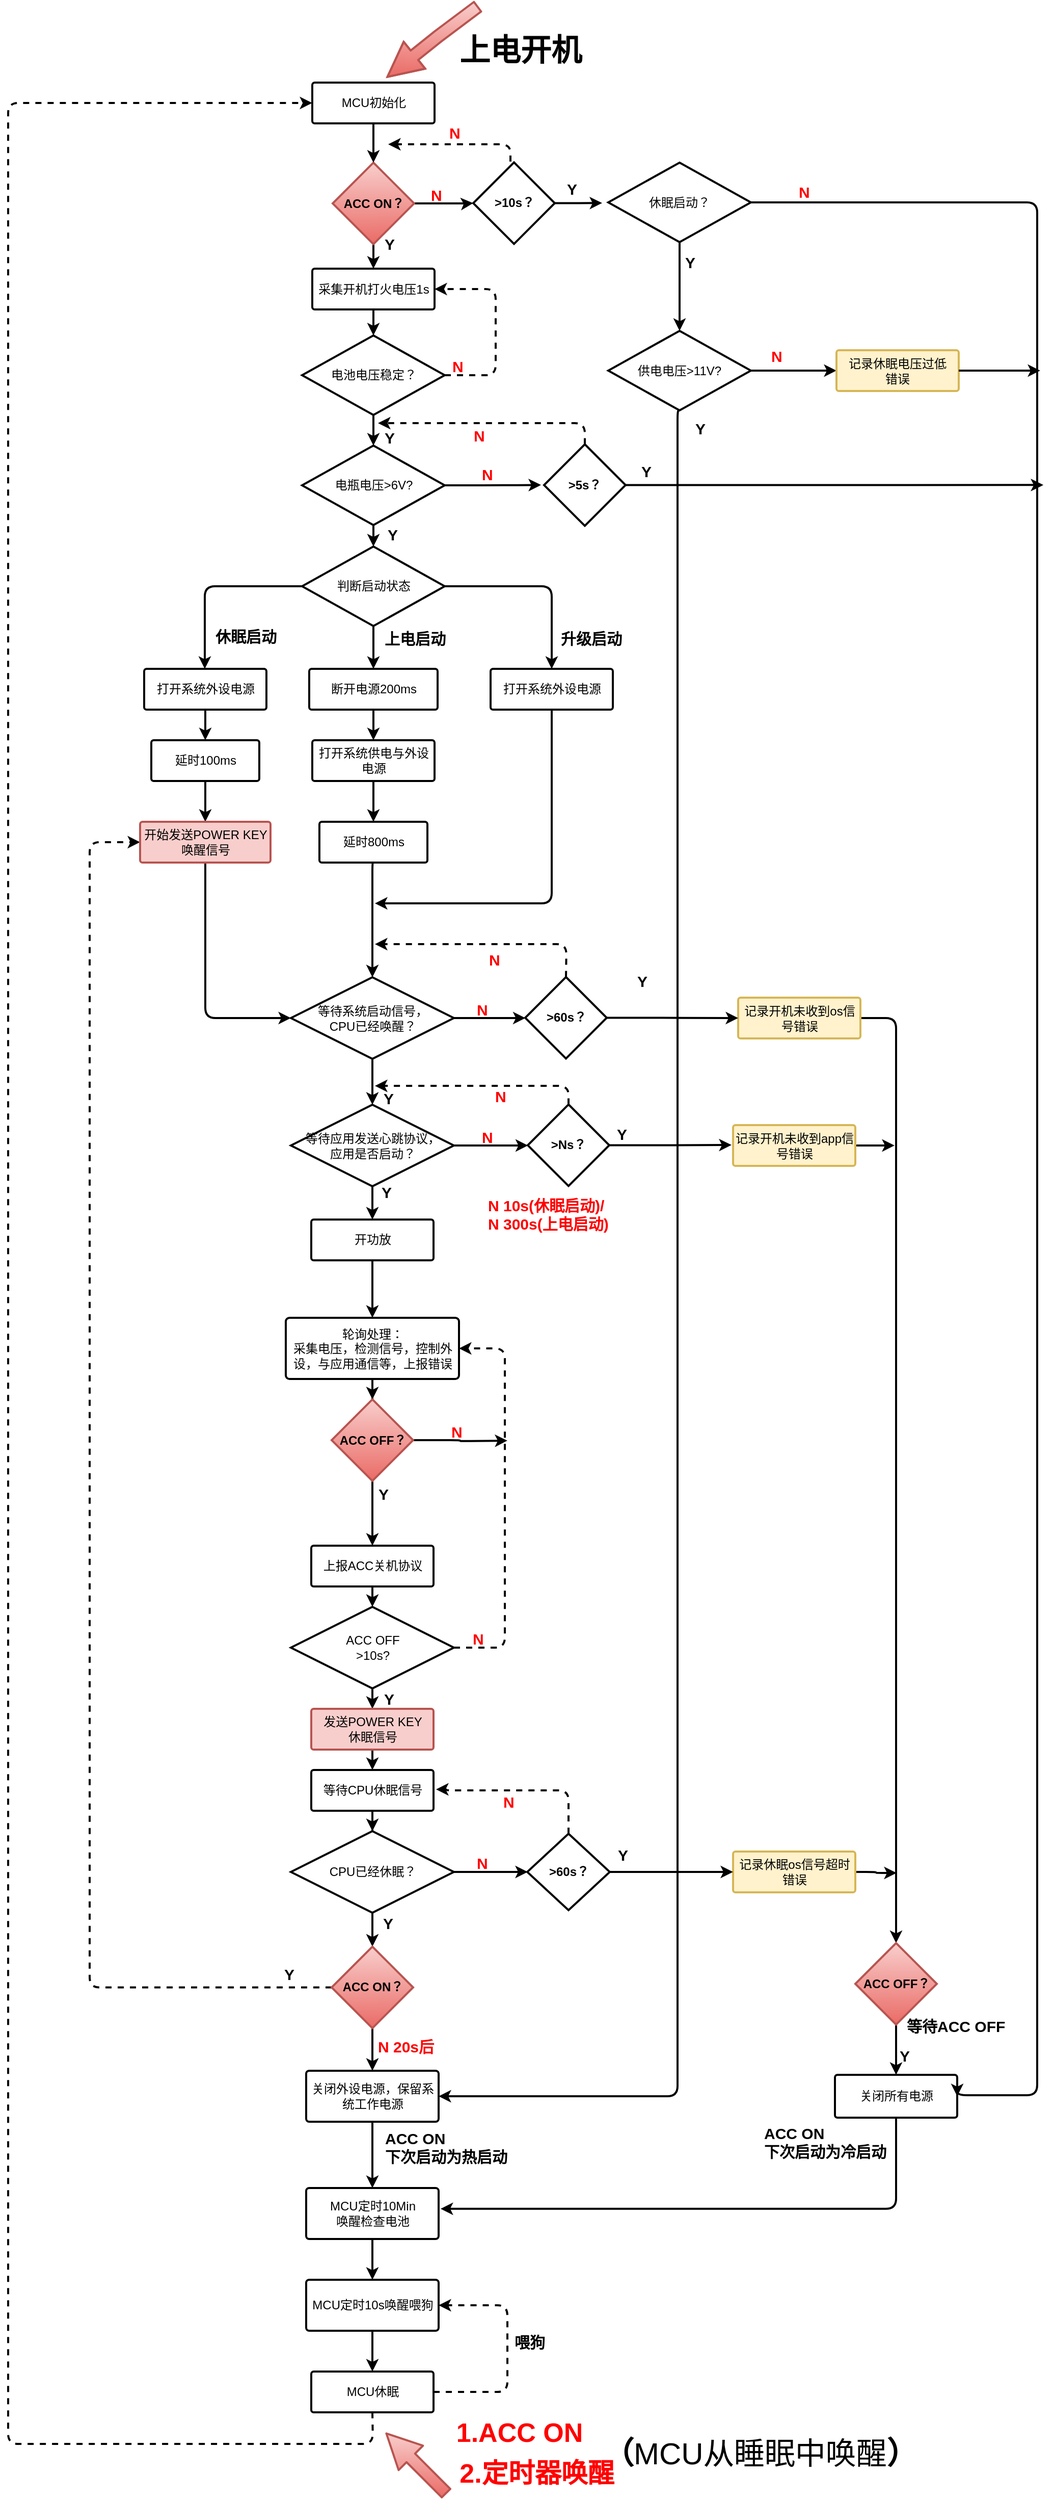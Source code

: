 <mxfile version="12.3.5" type="github" pages="2">
  <diagram id="Y6v8nzA5FNVbJ03TsI4E" name="第 1 页">
    <mxGraphModel dx="2496" dy="2493" grid="1" gridSize="10" guides="1" tooltips="1" connect="1" arrows="1" fold="1" page="1" pageScale="1" pageWidth="827" pageHeight="1169" math="0" shadow="0">
      <root>
        <mxCell id="0"/>
        <mxCell id="1" parent="0"/>
        <mxCell id="o94DS6Sg72Vw6cGlDnoI-1" value="&lt;font style=&quot;font-size: 15px&quot;&gt;&lt;br&gt;&lt;/font&gt;" style="text;html=1;resizable=0;points=[];autosize=1;align=left;verticalAlign=top;spacingTop=-4;" vertex="1" parent="1">
          <mxGeometry x="1163" y="53" width="20" height="20" as="geometry"/>
        </mxCell>
        <mxCell id="o94DS6Sg72Vw6cGlDnoI-2" value="" style="edgeStyle=orthogonalEdgeStyle;rounded=0;orthogonalLoop=1;jettySize=auto;html=1;strokeWidth=2;entryX=0.5;entryY=0;entryDx=0;entryDy=0;entryPerimeter=0;" edge="1" parent="1" source="o94DS6Sg72Vw6cGlDnoI-4" target="o94DS6Sg72Vw6cGlDnoI-68">
          <mxGeometry relative="1" as="geometry">
            <mxPoint x="818.5" y="-92.5" as="targetPoint"/>
          </mxGeometry>
        </mxCell>
        <mxCell id="o94DS6Sg72Vw6cGlDnoI-3" style="edgeStyle=orthogonalEdgeStyle;rounded=1;orthogonalLoop=1;jettySize=auto;html=1;exitX=1;exitY=0.5;exitDx=0;exitDy=0;strokeWidth=2;entryX=0;entryY=0.5;entryDx=0;entryDy=0;" edge="1" parent="1" source="o94DS6Sg72Vw6cGlDnoI-4" target="o94DS6Sg72Vw6cGlDnoI-154">
          <mxGeometry relative="1" as="geometry">
            <mxPoint x="913" y="-156.5" as="targetPoint"/>
            <Array as="points">
              <mxPoint x="913" y="-156.5"/>
            </Array>
          </mxGeometry>
        </mxCell>
        <mxCell id="o94DS6Sg72Vw6cGlDnoI-4" value="&lt;font style=&quot;vertical-align: inherit&quot;&gt;&lt;font style=&quot;vertical-align: inherit&quot;&gt;&lt;b&gt;ACC ON？&lt;/b&gt;&lt;/font&gt;&lt;/font&gt;" style="rhombus;whiteSpace=wrap;html=1;strokeWidth=2;fillColor=#f8cecc;fontFamily=Helvetica;align=center;strokeColor=#b85450;gradientColor=#ea6b66;" vertex="1" parent="1">
          <mxGeometry x="778.5" y="-196.5" width="80" height="80" as="geometry"/>
        </mxCell>
        <mxCell id="o94DS6Sg72Vw6cGlDnoI-6" style="edgeStyle=orthogonalEdgeStyle;rounded=1;orthogonalLoop=1;jettySize=auto;html=1;strokeWidth=2;exitX=0;exitY=0.5;exitDx=0;exitDy=0;exitPerimeter=0;entryX=0.5;entryY=0;entryDx=0;entryDy=0;entryPerimeter=0;" edge="1" parent="1" source="o94DS6Sg72Vw6cGlDnoI-11" target="o94DS6Sg72Vw6cGlDnoI-118">
          <mxGeometry relative="1" as="geometry">
            <Array as="points">
              <mxPoint x="653" y="219"/>
              <mxPoint x="653" y="300"/>
            </Array>
            <mxPoint x="740" y="210" as="sourcePoint"/>
            <mxPoint x="653" y="280" as="targetPoint"/>
          </mxGeometry>
        </mxCell>
        <mxCell id="o94DS6Sg72Vw6cGlDnoI-7" style="edgeStyle=orthogonalEdgeStyle;rounded=1;orthogonalLoop=1;jettySize=auto;html=1;strokeWidth=2;exitX=1;exitY=0.5;exitDx=0;exitDy=0;exitPerimeter=0;entryX=0.5;entryY=0;entryDx=0;entryDy=0;entryPerimeter=0;" edge="1" parent="1" source="o94DS6Sg72Vw6cGlDnoI-11" target="o94DS6Sg72Vw6cGlDnoI-120">
          <mxGeometry relative="1" as="geometry">
            <Array as="points">
              <mxPoint x="994" y="219"/>
            </Array>
            <mxPoint x="890" y="187" as="sourcePoint"/>
            <mxPoint x="980" y="270" as="targetPoint"/>
          </mxGeometry>
        </mxCell>
        <mxCell id="o94DS6Sg72Vw6cGlDnoI-8" style="edgeStyle=orthogonalEdgeStyle;rounded=1;orthogonalLoop=1;jettySize=auto;html=1;exitX=1;exitY=0.5;exitDx=0;exitDy=0;exitPerimeter=0;strokeWidth=2;" edge="1" parent="1" source="o94DS6Sg72Vw6cGlDnoI-10">
          <mxGeometry relative="1" as="geometry">
            <mxPoint x="983" y="119.667" as="targetPoint"/>
          </mxGeometry>
        </mxCell>
        <mxCell id="o94DS6Sg72Vw6cGlDnoI-9" value="" style="edgeStyle=orthogonalEdgeStyle;rounded=1;orthogonalLoop=1;jettySize=auto;html=1;strokeWidth=2;" edge="1" parent="1" source="o94DS6Sg72Vw6cGlDnoI-10" target="o94DS6Sg72Vw6cGlDnoI-11">
          <mxGeometry relative="1" as="geometry"/>
        </mxCell>
        <mxCell id="o94DS6Sg72Vw6cGlDnoI-10" value="&lt;font style=&quot;vertical-align: inherit&quot;&gt;&lt;font style=&quot;vertical-align: inherit&quot;&gt;&lt;font style=&quot;vertical-align: inherit&quot;&gt;&lt;font style=&quot;vertical-align: inherit&quot;&gt;&lt;font style=&quot;vertical-align: inherit&quot;&gt;&lt;font style=&quot;vertical-align: inherit&quot;&gt;&lt;font style=&quot;vertical-align: inherit&quot;&gt;&lt;font style=&quot;vertical-align: inherit&quot;&gt;电瓶电压&amp;gt;6V?&lt;/font&gt;&lt;/font&gt;&lt;/font&gt;&lt;/font&gt;&lt;/font&gt;&lt;/font&gt;&lt;/font&gt;&lt;/font&gt;" style="strokeWidth=2;html=1;shape=mxgraph.flowchart.decision;whiteSpace=wrap;fillColor=#ffffff;fontFamily=Helvetica;align=center;strokeColor=#000000;" vertex="1" parent="1">
          <mxGeometry x="748.5" y="81" width="140" height="78" as="geometry"/>
        </mxCell>
        <mxCell id="o94DS6Sg72Vw6cGlDnoI-174" style="edgeStyle=orthogonalEdgeStyle;rounded=0;orthogonalLoop=1;jettySize=auto;html=1;exitX=0.5;exitY=1;exitDx=0;exitDy=0;exitPerimeter=0;entryX=0.5;entryY=0;entryDx=0;entryDy=0;entryPerimeter=0;strokeWidth=2;" edge="1" parent="1" source="o94DS6Sg72Vw6cGlDnoI-11" target="o94DS6Sg72Vw6cGlDnoI-108">
          <mxGeometry relative="1" as="geometry"/>
        </mxCell>
        <mxCell id="o94DS6Sg72Vw6cGlDnoI-11" value="判断启动状态" style="strokeWidth=2;html=1;shape=mxgraph.flowchart.decision;whiteSpace=wrap;fillColor=#ffffff;fontFamily=Helvetica;align=center;strokeColor=#000000;" vertex="1" parent="1">
          <mxGeometry x="748.5" y="180" width="140" height="78" as="geometry"/>
        </mxCell>
        <mxCell id="o94DS6Sg72Vw6cGlDnoI-12" style="edgeStyle=orthogonalEdgeStyle;rounded=1;orthogonalLoop=1;jettySize=auto;html=1;exitX=0.5;exitY=1;exitDx=0;exitDy=0;exitPerimeter=0;entryX=0.5;entryY=0;entryDx=0;entryDy=0;entryPerimeter=0;strokeWidth=2;" edge="1" parent="1" source="o94DS6Sg72Vw6cGlDnoI-13" target="o94DS6Sg72Vw6cGlDnoI-15">
          <mxGeometry relative="1" as="geometry"/>
        </mxCell>
        <mxCell id="o94DS6Sg72Vw6cGlDnoI-13" value="&lt;font style=&quot;vertical-align: inherit&quot;&gt;&lt;font style=&quot;vertical-align: inherit&quot;&gt;打开系统供电与外设电源&lt;/font&gt;&lt;/font&gt;" style="strokeWidth=2;html=1;shape=mxgraph.flowchart.process;whiteSpace=wrap;fontFamily=Helvetica;align=center;" vertex="1" parent="1">
          <mxGeometry x="758.5" y="370" width="120" height="40" as="geometry"/>
        </mxCell>
        <mxCell id="o94DS6Sg72Vw6cGlDnoI-188" style="edgeStyle=orthogonalEdgeStyle;rounded=1;orthogonalLoop=1;jettySize=auto;html=1;exitX=0.5;exitY=1;exitDx=0;exitDy=0;exitPerimeter=0;entryX=0.5;entryY=0;entryDx=0;entryDy=0;entryPerimeter=0;strokeWidth=2;" edge="1" parent="1" source="o94DS6Sg72Vw6cGlDnoI-15" target="o94DS6Sg72Vw6cGlDnoI-18">
          <mxGeometry relative="1" as="geometry">
            <Array as="points">
              <mxPoint x="817" y="490"/>
            </Array>
          </mxGeometry>
        </mxCell>
        <mxCell id="o94DS6Sg72Vw6cGlDnoI-15" value="&lt;font style=&quot;vertical-align: inherit&quot;&gt;&lt;font style=&quot;vertical-align: inherit&quot;&gt;延时800ms&lt;/font&gt;&lt;/font&gt;" style="strokeWidth=2;html=1;shape=mxgraph.flowchart.process;whiteSpace=wrap;fontFamily=Helvetica;align=center;" vertex="1" parent="1">
          <mxGeometry x="765.5" y="450" width="106" height="40" as="geometry"/>
        </mxCell>
        <mxCell id="o94DS6Sg72Vw6cGlDnoI-16" style="edgeStyle=orthogonalEdgeStyle;rounded=0;html=1;endSize=6;jettySize=auto;orthogonalLoop=1;strokeWidth=2;fontFamily=Helvetica;entryX=0.5;entryY=0;entryDx=0;entryDy=0;entryPerimeter=0;" edge="1" parent="1" source="o94DS6Sg72Vw6cGlDnoI-18" target="o94DS6Sg72Vw6cGlDnoI-48">
          <mxGeometry relative="1" as="geometry">
            <mxPoint x="818" y="718" as="targetPoint"/>
            <Array as="points"/>
          </mxGeometry>
        </mxCell>
        <mxCell id="o94DS6Sg72Vw6cGlDnoI-17" value="" style="edgeStyle=orthogonalEdgeStyle;rounded=0;orthogonalLoop=1;jettySize=auto;html=1;strokeWidth=2;" edge="1" parent="1" source="o94DS6Sg72Vw6cGlDnoI-18" target="o94DS6Sg72Vw6cGlDnoI-140">
          <mxGeometry relative="1" as="geometry">
            <Array as="points">
              <mxPoint x="970" y="657"/>
              <mxPoint x="970" y="657"/>
            </Array>
          </mxGeometry>
        </mxCell>
        <mxCell id="o94DS6Sg72Vw6cGlDnoI-18" value="等待系统启动信号，&lt;br&gt;CPU已经唤醒？" style="strokeWidth=2;html=1;shape=mxgraph.flowchart.decision;whiteSpace=wrap;fillColor=#ffffff;fontFamily=Helvetica;align=center;strokeColor=#000000;" vertex="1" parent="1">
          <mxGeometry x="737.5" y="602.5" width="160" height="80" as="geometry"/>
        </mxCell>
        <mxCell id="o94DS6Sg72Vw6cGlDnoI-19" value="Y" style="text;html=1;resizable=0;points=[];autosize=1;align=center;verticalAlign=middle;spacingTop=-4;fontFamily=Helvetica;labelPosition=center;verticalLabelPosition=middle;strokeWidth=2;fontSize=15;fontStyle=1" vertex="1" parent="1">
          <mxGeometry x="823.5" y="-120.5" width="20" height="10" as="geometry"/>
        </mxCell>
        <mxCell id="o94DS6Sg72Vw6cGlDnoI-20" value="&lt;span style=&quot;font-size: 15px&quot;&gt;&lt;font color=&quot;#ff0000&quot;&gt;N&lt;/font&gt;&lt;/span&gt;" style="text;html=1;resizable=0;points=[];autosize=1;align=left;verticalAlign=top;spacingTop=-4;fontFamily=Helvetica;strokeWidth=2;fontSize=15;fontStyle=1;fillColor=none;" vertex="1" parent="1">
          <mxGeometry x="872.5" y="-176.5" width="30" height="20" as="geometry"/>
        </mxCell>
        <mxCell id="o94DS6Sg72Vw6cGlDnoI-21" style="edgeStyle=orthogonalEdgeStyle;rounded=0;html=1;endSize=6;jettySize=auto;orthogonalLoop=1;strokeWidth=2;fontFamily=Helvetica;" edge="1" parent="1" source="o94DS6Sg72Vw6cGlDnoI-22" target="o94DS6Sg72Vw6cGlDnoI-25">
          <mxGeometry relative="1" as="geometry"/>
        </mxCell>
        <mxCell id="o94DS6Sg72Vw6cGlDnoI-22" value="&lt;font style=&quot;vertical-align: inherit&quot;&gt;&lt;font style=&quot;vertical-align: inherit&quot;&gt;&lt;font style=&quot;vertical-align: inherit&quot;&gt;&lt;font style=&quot;vertical-align: inherit&quot;&gt;轮询处理：&lt;br&gt;采集电压，检测信号，控制外设，与应用通信等，上报错误&lt;/font&gt;&lt;/font&gt;&lt;/font&gt;&lt;/font&gt;" style="strokeWidth=2;html=1;shape=mxgraph.flowchart.process;whiteSpace=wrap;fontFamily=Helvetica;align=center;" vertex="1" parent="1">
          <mxGeometry x="732.5" y="936.5" width="170" height="60" as="geometry"/>
        </mxCell>
        <mxCell id="o94DS6Sg72Vw6cGlDnoI-23" style="edgeStyle=orthogonalEdgeStyle;rounded=0;html=1;entryX=0.5;entryY=0;entryPerimeter=0;endSize=6;jettySize=auto;orthogonalLoop=1;strokeWidth=2;fontFamily=Helvetica;fontSize=15;" edge="1" parent="1" source="o94DS6Sg72Vw6cGlDnoI-25" target="o94DS6Sg72Vw6cGlDnoI-28">
          <mxGeometry relative="1" as="geometry">
            <mxPoint x="817.333" y="1306.167" as="targetPoint"/>
          </mxGeometry>
        </mxCell>
        <mxCell id="o94DS6Sg72Vw6cGlDnoI-186" style="edgeStyle=orthogonalEdgeStyle;rounded=1;orthogonalLoop=1;jettySize=auto;html=1;exitX=1;exitY=0.5;exitDx=0;exitDy=0;strokeWidth=2;" edge="1" parent="1" source="o94DS6Sg72Vw6cGlDnoI-25">
          <mxGeometry relative="1" as="geometry">
            <mxPoint x="950" y="1057" as="targetPoint"/>
          </mxGeometry>
        </mxCell>
        <mxCell id="o94DS6Sg72Vw6cGlDnoI-25" value="&lt;font style=&quot;vertical-align: inherit&quot;&gt;&lt;font style=&quot;vertical-align: inherit&quot;&gt;&lt;font style=&quot;vertical-align: inherit&quot;&gt;&lt;font style=&quot;vertical-align: inherit&quot;&gt;&lt;b&gt;ACC OFF？&lt;/b&gt;&lt;/font&gt;&lt;/font&gt;&lt;/font&gt;&lt;/font&gt;" style="rhombus;whiteSpace=wrap;html=1;strokeWidth=2;fillColor=#f8cecc;fontFamily=Helvetica;align=center;strokeColor=#b85450;gradientColor=#ea6b66;" vertex="1" parent="1">
          <mxGeometry x="777.5" y="1016.5" width="80" height="80" as="geometry"/>
        </mxCell>
        <mxCell id="o94DS6Sg72Vw6cGlDnoI-26" style="edgeStyle=orthogonalEdgeStyle;rounded=1;html=1;entryX=0.5;entryY=0;endSize=6;jettySize=auto;orthogonalLoop=1;strokeWidth=2;fontFamily=Helvetica;fontSize=15;exitX=0.5;exitY=1;exitDx=0;exitDy=0;exitPerimeter=0;entryDx=0;entryDy=0;entryPerimeter=0;" edge="1" parent="1" source="o94DS6Sg72Vw6cGlDnoI-51" target="o94DS6Sg72Vw6cGlDnoI-44">
          <mxGeometry relative="1" as="geometry">
            <mxPoint x="817.259" y="1319.759" as="sourcePoint"/>
            <mxPoint x="817.444" y="1340.056" as="targetPoint"/>
          </mxGeometry>
        </mxCell>
        <mxCell id="o94DS6Sg72Vw6cGlDnoI-27" style="edgeStyle=orthogonalEdgeStyle;rounded=1;html=1;entryX=0.5;entryY=0;endSize=6;jettySize=auto;orthogonalLoop=1;strokeWidth=2;fontFamily=Helvetica;fontSize=15;entryDx=0;entryDy=0;entryPerimeter=0;" edge="1" parent="1" source="o94DS6Sg72Vw6cGlDnoI-28" target="o94DS6Sg72Vw6cGlDnoI-51">
          <mxGeometry relative="1" as="geometry">
            <mxPoint x="817.259" y="1239.931" as="targetPoint"/>
          </mxGeometry>
        </mxCell>
        <mxCell id="o94DS6Sg72Vw6cGlDnoI-28" value="上报ACC关机协议" style="strokeWidth=2;html=1;shape=mxgraph.flowchart.process;whiteSpace=wrap;fontFamily=Helvetica;align=center;" vertex="1" parent="1">
          <mxGeometry x="757.5" y="1160" width="120" height="40" as="geometry"/>
        </mxCell>
        <mxCell id="o94DS6Sg72Vw6cGlDnoI-29" style="edgeStyle=orthogonalEdgeStyle;rounded=1;orthogonalLoop=1;jettySize=auto;html=1;exitX=0.5;exitY=1;exitDx=0;exitDy=0;exitPerimeter=0;strokeWidth=2;entryX=0;entryY=0.5;entryDx=0;entryDy=0;entryPerimeter=0;dashed=1;" edge="1" parent="1" source="o94DS6Sg72Vw6cGlDnoI-31" target="o94DS6Sg72Vw6cGlDnoI-41">
          <mxGeometry relative="1" as="geometry">
            <mxPoint x="446.5" y="-10.5" as="targetPoint"/>
            <Array as="points">
              <mxPoint x="818" y="2011"/>
              <mxPoint x="818" y="2041"/>
              <mxPoint x="460" y="2041"/>
              <mxPoint x="460" y="-255"/>
            </Array>
          </mxGeometry>
        </mxCell>
        <mxCell id="o94DS6Sg72Vw6cGlDnoI-30" style="edgeStyle=orthogonalEdgeStyle;rounded=1;orthogonalLoop=1;jettySize=auto;html=1;exitX=1;exitY=0.5;exitDx=0;exitDy=0;exitPerimeter=0;strokeWidth=2;dashed=1;entryX=1;entryY=0.5;entryDx=0;entryDy=0;entryPerimeter=0;" edge="1" parent="1" source="o94DS6Sg72Vw6cGlDnoI-31" target="o94DS6Sg72Vw6cGlDnoI-127">
          <mxGeometry relative="1" as="geometry">
            <mxPoint x="886" y="1941" as="targetPoint"/>
            <Array as="points">
              <mxPoint x="950" y="1990"/>
              <mxPoint x="950" y="1905"/>
            </Array>
          </mxGeometry>
        </mxCell>
        <mxCell id="o94DS6Sg72Vw6cGlDnoI-31" value="MCU休眠" style="strokeWidth=2;html=1;shape=mxgraph.flowchart.process;whiteSpace=wrap;fillColor=none;fontFamily=Helvetica;align=center;strokeColor=#000000;" vertex="1" parent="1">
          <mxGeometry x="757.5" y="1970" width="120" height="40" as="geometry"/>
        </mxCell>
        <mxCell id="o94DS6Sg72Vw6cGlDnoI-32" value="" style="edgeStyle=orthogonalEdgeStyle;rounded=0;orthogonalLoop=1;jettySize=auto;html=1;strokeWidth=2;" edge="1" parent="1" source="o94DS6Sg72Vw6cGlDnoI-33" target="o94DS6Sg72Vw6cGlDnoI-56">
          <mxGeometry relative="1" as="geometry"/>
        </mxCell>
        <mxCell id="o94DS6Sg72Vw6cGlDnoI-33" value="&lt;font style=&quot;vertical-align: inherit&quot;&gt;&lt;font style=&quot;vertical-align: inherit&quot;&gt;&lt;font style=&quot;vertical-align: inherit&quot;&gt;&lt;font style=&quot;vertical-align: inherit&quot;&gt;等待CPU休眠信号&lt;/font&gt;&lt;/font&gt;&lt;/font&gt;&lt;/font&gt;" style="strokeWidth=2;html=1;shape=mxgraph.flowchart.process;whiteSpace=wrap;fontFamily=Helvetica;align=center;" vertex="1" parent="1">
          <mxGeometry x="757.5" y="1380" width="120" height="40" as="geometry"/>
        </mxCell>
        <mxCell id="o94DS6Sg72Vw6cGlDnoI-34" style="edgeStyle=orthogonalEdgeStyle;rounded=1;orthogonalLoop=1;jettySize=auto;html=1;exitX=0.5;exitY=1;exitDx=0;exitDy=0;exitPerimeter=0;entryX=0.5;entryY=0;entryDx=0;entryDy=0;entryPerimeter=0;strokeWidth=2;" edge="1" parent="1" source="o94DS6Sg72Vw6cGlDnoI-35" target="o94DS6Sg72Vw6cGlDnoI-125">
          <mxGeometry relative="1" as="geometry"/>
        </mxCell>
        <mxCell id="o94DS6Sg72Vw6cGlDnoI-35" value="关闭外设电源，保留系统工作电源" style="strokeWidth=2;html=1;shape=mxgraph.flowchart.process;whiteSpace=wrap;fillColor=none;fontFamily=Helvetica;align=center;strokeColor=#000000;" vertex="1" parent="1">
          <mxGeometry x="752.5" y="1675" width="130" height="50" as="geometry"/>
        </mxCell>
        <mxCell id="o94DS6Sg72Vw6cGlDnoI-36" value="Y" style="text;html=1;resizable=0;points=[];autosize=1;align=center;verticalAlign=middle;spacingTop=-4;fontFamily=Helvetica;labelPosition=center;verticalLabelPosition=middle;strokeWidth=2;fontSize=15;fontStyle=1" vertex="1" parent="1">
          <mxGeometry x="823.5" y="70" width="20" height="10" as="geometry"/>
        </mxCell>
        <mxCell id="o94DS6Sg72Vw6cGlDnoI-37" value="" style="shape=flexArrow;endArrow=classic;html=1;fillColor=#f8cecc;strokeWidth=2;fontFamily=Helvetica;fontSize=15;strokeColor=#b85450;gradientColor=#ea6b66;width=10.833;endSize=10.642;endWidth=20;" edge="1" parent="1">
          <mxGeometry width="50" height="50" relative="1" as="geometry">
            <mxPoint x="890.5" y="2090" as="sourcePoint"/>
            <mxPoint x="830.5" y="2030" as="targetPoint"/>
          </mxGeometry>
        </mxCell>
        <mxCell id="o94DS6Sg72Vw6cGlDnoI-38" value="&lt;b&gt;&lt;font style=&quot;vertical-align: inherit&quot;&gt;&lt;font style=&quot;vertical-align: inherit&quot;&gt;ACC ON&lt;br&gt;下次启动为热启动&lt;br&gt;&lt;/font&gt;&lt;/font&gt;&lt;/b&gt;" style="text;html=1;resizable=0;points=[];autosize=1;align=left;verticalAlign=top;spacingTop=-4;fontSize=15;fontFamily=Helvetica;" vertex="1" parent="1">
          <mxGeometry x="827.5" y="1730" width="140" height="40" as="geometry"/>
        </mxCell>
        <mxCell id="o94DS6Sg72Vw6cGlDnoI-39" value="&lt;b&gt;&lt;font style=&quot;font-size: 30px&quot;&gt;上电开机&lt;/font&gt;&lt;/b&gt;" style="text;html=1;resizable=0;points=[];autosize=1;align=left;verticalAlign=top;spacingTop=-4;fontSize=15;fontFamily=Helvetica;" vertex="1" parent="1">
          <mxGeometry x="900.5" y="-327.5" width="140" height="20" as="geometry"/>
        </mxCell>
        <mxCell id="o94DS6Sg72Vw6cGlDnoI-40" style="edgeStyle=orthogonalEdgeStyle;rounded=0;html=1;endSize=6;jettySize=auto;orthogonalLoop=1;strokeWidth=2;fontFamily=Helvetica;fontSize=15;entryX=0.5;entryY=0;entryDx=0;entryDy=0;" edge="1" parent="1" source="o94DS6Sg72Vw6cGlDnoI-41" target="o94DS6Sg72Vw6cGlDnoI-4">
          <mxGeometry relative="1" as="geometry">
            <mxPoint x="818.5" y="-236.5" as="targetPoint"/>
          </mxGeometry>
        </mxCell>
        <mxCell id="o94DS6Sg72Vw6cGlDnoI-41" value="MCU初始化" style="strokeWidth=2;html=1;shape=mxgraph.flowchart.process;whiteSpace=wrap;fontFamily=Helvetica;align=center;" vertex="1" parent="1">
          <mxGeometry x="758.5" y="-275" width="120" height="40" as="geometry"/>
        </mxCell>
        <mxCell id="o94DS6Sg72Vw6cGlDnoI-42" value="Y" style="text;html=1;resizable=0;points=[];autosize=1;align=center;verticalAlign=middle;spacingTop=-4;fontFamily=Helvetica;labelPosition=center;verticalLabelPosition=middle;strokeWidth=2;fontSize=15;fontStyle=1" vertex="1" parent="1">
          <mxGeometry x="820.5" y="810" width="20" height="10" as="geometry"/>
        </mxCell>
        <mxCell id="o94DS6Sg72Vw6cGlDnoI-43" value="" style="edgeStyle=orthogonalEdgeStyle;rounded=0;orthogonalLoop=1;jettySize=auto;html=1;strokeWidth=2;" edge="1" parent="1" source="o94DS6Sg72Vw6cGlDnoI-44">
          <mxGeometry relative="1" as="geometry">
            <mxPoint x="817.5" y="1380" as="targetPoint"/>
          </mxGeometry>
        </mxCell>
        <mxCell id="o94DS6Sg72Vw6cGlDnoI-44" value="&lt;span&gt;&lt;font style=&quot;vertical-align: inherit&quot;&gt;&lt;font style=&quot;vertical-align: inherit&quot;&gt;发送POWER KEY&lt;br&gt;休眠信号&lt;br&gt;&lt;/font&gt;&lt;/font&gt;&lt;/span&gt;" style="strokeWidth=2;html=1;shape=mxgraph.flowchart.process;whiteSpace=wrap;fillColor=#f8cecc;fontFamily=Helvetica;align=center;strokeColor=#b85450;" vertex="1" parent="1">
          <mxGeometry x="757.5" y="1320" width="120" height="40" as="geometry"/>
        </mxCell>
        <mxCell id="o94DS6Sg72Vw6cGlDnoI-45" value="&lt;font color=&quot;#ff0000&quot;&gt;N&lt;/font&gt;" style="text;html=1;resizable=0;points=[];autosize=1;align=left;verticalAlign=top;spacingTop=-4;fontFamily=Helvetica;fontSize=15;fontStyle=1" vertex="1" parent="1">
          <mxGeometry x="913.5" y="1240" width="30" height="20" as="geometry"/>
        </mxCell>
        <mxCell id="o94DS6Sg72Vw6cGlDnoI-46" style="edgeStyle=orthogonalEdgeStyle;rounded=0;html=1;jettySize=auto;orthogonalLoop=1;strokeWidth=2;entryX=0.5;entryY=0;entryDx=0;entryDy=0;entryPerimeter=0;" edge="1" parent="1" source="o94DS6Sg72Vw6cGlDnoI-48" target="o94DS6Sg72Vw6cGlDnoI-50">
          <mxGeometry relative="1" as="geometry">
            <mxPoint x="818" y="840" as="targetPoint"/>
            <Array as="points"/>
          </mxGeometry>
        </mxCell>
        <mxCell id="o94DS6Sg72Vw6cGlDnoI-47" value="" style="edgeStyle=orthogonalEdgeStyle;rounded=0;orthogonalLoop=1;jettySize=auto;html=1;strokeWidth=2;" edge="1" parent="1" source="o94DS6Sg72Vw6cGlDnoI-48" target="o94DS6Sg72Vw6cGlDnoI-143">
          <mxGeometry relative="1" as="geometry">
            <Array as="points">
              <mxPoint x="960" y="768"/>
              <mxPoint x="960" y="768"/>
            </Array>
          </mxGeometry>
        </mxCell>
        <mxCell id="o94DS6Sg72Vw6cGlDnoI-48" value="等待应用发送心跳协议，&lt;br&gt;应用是否启动？" style="strokeWidth=2;html=1;shape=mxgraph.flowchart.decision;whiteSpace=wrap;fillColor=#ffffff;fontFamily=Helvetica;align=center;strokeColor=#000000;" vertex="1" parent="1">
          <mxGeometry x="737.5" y="727.5" width="160" height="80" as="geometry"/>
        </mxCell>
        <mxCell id="o94DS6Sg72Vw6cGlDnoI-49" value="" style="edgeStyle=orthogonalEdgeStyle;rounded=0;html=1;jettySize=auto;orthogonalLoop=1;strokeWidth=2;entryX=0.5;entryY=0;entryPerimeter=0;" edge="1" parent="1" source="o94DS6Sg72Vw6cGlDnoI-50" target="o94DS6Sg72Vw6cGlDnoI-22">
          <mxGeometry relative="1" as="geometry">
            <mxPoint x="817.5" y="1016.643" as="targetPoint"/>
          </mxGeometry>
        </mxCell>
        <mxCell id="o94DS6Sg72Vw6cGlDnoI-50" value="开功放" style="strokeWidth=2;html=1;shape=mxgraph.flowchart.process;whiteSpace=wrap;fontFamily=Helvetica;align=center;" vertex="1" parent="1">
          <mxGeometry x="757.5" y="840.143" width="120" height="40" as="geometry"/>
        </mxCell>
        <mxCell id="o94DS6Sg72Vw6cGlDnoI-51" value="ACC OFF&lt;br&gt;&amp;gt;10s?&lt;br&gt;" style="strokeWidth=2;html=1;shape=mxgraph.flowchart.decision;whiteSpace=wrap;fillColor=#ffffff;fontFamily=Helvetica;align=center;strokeColor=#000000;" vertex="1" parent="1">
          <mxGeometry x="737.5" y="1220" width="160" height="80" as="geometry"/>
        </mxCell>
        <mxCell id="o94DS6Sg72Vw6cGlDnoI-52" value="" style="edgeStyle=elbowEdgeStyle;elbow=horizontal;endArrow=classic;html=1;strokeWidth=2;entryX=1;entryY=0.5;entryDx=0;entryDy=0;exitX=1;exitY=0.5;exitDx=0;exitDy=0;exitPerimeter=0;entryPerimeter=0;dashed=1;" edge="1" parent="1" source="o94DS6Sg72Vw6cGlDnoI-51" target="o94DS6Sg72Vw6cGlDnoI-22">
          <mxGeometry width="50" height="50" relative="1" as="geometry">
            <mxPoint x="897.5" y="1316.5" as="sourcePoint"/>
            <mxPoint x="857.5" y="1106.5" as="targetPoint"/>
            <Array as="points">
              <mxPoint x="947.5" y="1186"/>
            </Array>
          </mxGeometry>
        </mxCell>
        <mxCell id="o94DS6Sg72Vw6cGlDnoI-53" value="Y" style="text;html=1;resizable=0;points=[];autosize=1;align=center;verticalAlign=middle;spacingTop=-4;fontFamily=Helvetica;labelPosition=center;verticalLabelPosition=middle;strokeWidth=2;fontSize=15;fontStyle=1" vertex="1" parent="1">
          <mxGeometry x="822.5" y="717.5" width="20" height="10" as="geometry"/>
        </mxCell>
        <mxCell id="o94DS6Sg72Vw6cGlDnoI-54" value="" style="edgeStyle=orthogonalEdgeStyle;rounded=0;orthogonalLoop=1;jettySize=auto;html=1;strokeWidth=2;entryX=0.5;entryY=0;entryDx=0;entryDy=0;" edge="1" parent="1" source="o94DS6Sg72Vw6cGlDnoI-56" target="o94DS6Sg72Vw6cGlDnoI-61">
          <mxGeometry relative="1" as="geometry">
            <mxPoint x="817.929" y="1544.687" as="targetPoint"/>
          </mxGeometry>
        </mxCell>
        <mxCell id="o94DS6Sg72Vw6cGlDnoI-55" style="edgeStyle=orthogonalEdgeStyle;rounded=1;orthogonalLoop=1;jettySize=auto;html=1;exitX=1;exitY=0.5;exitDx=0;exitDy=0;exitPerimeter=0;strokeWidth=2;" edge="1" parent="1" source="o94DS6Sg72Vw6cGlDnoI-56">
          <mxGeometry relative="1" as="geometry">
            <mxPoint x="970" y="1480" as="targetPoint"/>
          </mxGeometry>
        </mxCell>
        <mxCell id="o94DS6Sg72Vw6cGlDnoI-56" value="&lt;font style=&quot;vertical-align: inherit&quot;&gt;&lt;font style=&quot;vertical-align: inherit&quot;&gt;CPU已经休眠？&lt;/font&gt;&lt;/font&gt;&lt;br&gt;" style="strokeWidth=2;html=1;shape=mxgraph.flowchart.decision;whiteSpace=wrap;fillColor=#ffffff;fontFamily=Helvetica;align=center;strokeColor=#000000;" vertex="1" parent="1">
          <mxGeometry x="737.5" y="1440" width="160" height="80" as="geometry"/>
        </mxCell>
        <mxCell id="o94DS6Sg72Vw6cGlDnoI-57" value="Y" style="text;html=1;strokeColor=none;fillColor=none;align=center;verticalAlign=middle;whiteSpace=wrap;rounded=0;labelBackgroundColor=none;fontFamily=Helvetica;fontSize=15;fontStyle=1" vertex="1" parent="1">
          <mxGeometry x="812.5" y="1520" width="40" height="20" as="geometry"/>
        </mxCell>
        <mxCell id="o94DS6Sg72Vw6cGlDnoI-58" value="&lt;font color=&quot;#ff0000&quot;&gt;N&lt;/font&gt;" style="text;html=1;resizable=0;points=[];autosize=1;align=left;verticalAlign=top;spacingTop=-4;fontFamily=Helvetica;fontSize=15;fontStyle=1" vertex="1" parent="1">
          <mxGeometry x="917.5" y="1460" width="30" height="20" as="geometry"/>
        </mxCell>
        <mxCell id="o94DS6Sg72Vw6cGlDnoI-59" value="" style="edgeStyle=orthogonalEdgeStyle;rounded=0;orthogonalLoop=1;jettySize=auto;html=1;strokeWidth=2;entryX=0.5;entryY=0;entryDx=0;entryDy=0;entryPerimeter=0;" edge="1" parent="1" source="o94DS6Sg72Vw6cGlDnoI-61" target="o94DS6Sg72Vw6cGlDnoI-35">
          <mxGeometry relative="1" as="geometry">
            <mxPoint x="817.5" y="1793.759" as="targetPoint"/>
          </mxGeometry>
        </mxCell>
        <mxCell id="o94DS6Sg72Vw6cGlDnoI-60" style="edgeStyle=orthogonalEdgeStyle;rounded=1;orthogonalLoop=1;jettySize=auto;html=1;strokeWidth=2;dashed=1;exitX=0;exitY=0.5;exitDx=0;exitDy=0;entryX=0;entryY=0.5;entryDx=0;entryDy=0;entryPerimeter=0;" edge="1" parent="1" source="o94DS6Sg72Vw6cGlDnoI-61" target="o94DS6Sg72Vw6cGlDnoI-171">
          <mxGeometry relative="1" as="geometry">
            <mxPoint x="750" y="579" as="targetPoint"/>
            <Array as="points">
              <mxPoint x="540" y="1593"/>
              <mxPoint x="540" y="470"/>
            </Array>
          </mxGeometry>
        </mxCell>
        <mxCell id="o94DS6Sg72Vw6cGlDnoI-61" value="&lt;font style=&quot;vertical-align: inherit&quot;&gt;&lt;font style=&quot;vertical-align: inherit&quot;&gt;&lt;b&gt;ACC ON？&lt;/b&gt;&lt;/font&gt;&lt;/font&gt;" style="rhombus;whiteSpace=wrap;html=1;strokeWidth=2;fillColor=#f8cecc;fontFamily=Helvetica;align=center;strokeColor=#b85450;gradientColor=#ea6b66;" vertex="1" parent="1">
          <mxGeometry x="777.5" y="1553.259" width="80" height="80" as="geometry"/>
        </mxCell>
        <mxCell id="o94DS6Sg72Vw6cGlDnoI-62" value="Y" style="text;html=1;strokeColor=none;fillColor=none;align=center;verticalAlign=middle;whiteSpace=wrap;rounded=0;labelBackgroundColor=none;fontFamily=Helvetica;fontSize=15;fontStyle=1" vertex="1" parent="1">
          <mxGeometry x="813.5" y="1300" width="40" height="20" as="geometry"/>
        </mxCell>
        <mxCell id="o94DS6Sg72Vw6cGlDnoI-63" value="Y" style="text;html=1;resizable=0;points=[];autosize=1;align=center;verticalAlign=middle;spacingTop=-4;fontFamily=Helvetica;labelPosition=center;verticalLabelPosition=middle;strokeWidth=2;fontSize=15;fontStyle=1" vertex="1" parent="1">
          <mxGeometry x="817.5" y="1106" width="20" height="10" as="geometry"/>
        </mxCell>
        <mxCell id="o94DS6Sg72Vw6cGlDnoI-64" value="&lt;font color=&quot;#ff0000&quot;&gt;N&lt;/font&gt;" style="text;html=1;resizable=0;points=[];autosize=1;align=left;verticalAlign=top;spacingTop=-4;fontFamily=Helvetica;fontSize=15;fontStyle=1" vertex="1" parent="1">
          <mxGeometry x="892.5" y="1036.5" width="30" height="20" as="geometry"/>
        </mxCell>
        <mxCell id="o94DS6Sg72Vw6cGlDnoI-67" value="" style="edgeStyle=orthogonalEdgeStyle;rounded=0;orthogonalLoop=1;jettySize=auto;html=1;strokeWidth=2;" edge="1" parent="1" source="o94DS6Sg72Vw6cGlDnoI-68">
          <mxGeometry relative="1" as="geometry">
            <mxPoint x="818.5" y="-27" as="targetPoint"/>
          </mxGeometry>
        </mxCell>
        <mxCell id="o94DS6Sg72Vw6cGlDnoI-68" value="&lt;font style=&quot;vertical-align: inherit&quot;&gt;&lt;font style=&quot;vertical-align: inherit&quot;&gt;采集开机打火电压1s&lt;/font&gt;&lt;/font&gt;" style="strokeWidth=2;html=1;shape=mxgraph.flowchart.process;whiteSpace=wrap;fontFamily=Helvetica;align=center;" vertex="1" parent="1">
          <mxGeometry x="758.5" y="-92.5" width="120" height="40" as="geometry"/>
        </mxCell>
        <mxCell id="o94DS6Sg72Vw6cGlDnoI-69" style="edgeStyle=orthogonalEdgeStyle;rounded=1;orthogonalLoop=1;jettySize=auto;html=1;exitX=1;exitY=0.5;exitDx=0;exitDy=0;exitPerimeter=0;entryX=0;entryY=0.5;entryDx=0;entryDy=0;entryPerimeter=0;strokeWidth=2;" edge="1" parent="1" source="o94DS6Sg72Vw6cGlDnoI-71" target="o94DS6Sg72Vw6cGlDnoI-97">
          <mxGeometry relative="1" as="geometry"/>
        </mxCell>
        <mxCell id="o94DS6Sg72Vw6cGlDnoI-70" style="edgeStyle=orthogonalEdgeStyle;rounded=1;orthogonalLoop=1;jettySize=auto;html=1;exitX=0.5;exitY=1;exitDx=0;exitDy=0;exitPerimeter=0;strokeWidth=2;entryX=1;entryY=0.5;entryDx=0;entryDy=0;entryPerimeter=0;" edge="1" parent="1" source="o94DS6Sg72Vw6cGlDnoI-71" target="o94DS6Sg72Vw6cGlDnoI-35">
          <mxGeometry relative="1" as="geometry">
            <mxPoint x="1076.5" y="1830.357" as="targetPoint"/>
            <Array as="points">
              <mxPoint x="1117" y="1700"/>
            </Array>
          </mxGeometry>
        </mxCell>
        <mxCell id="o94DS6Sg72Vw6cGlDnoI-71" value="&lt;font style=&quot;vertical-align: inherit&quot;&gt;&lt;font style=&quot;vertical-align: inherit&quot;&gt;&lt;font style=&quot;vertical-align: inherit&quot;&gt;&lt;font style=&quot;vertical-align: inherit&quot;&gt;&lt;font style=&quot;vertical-align: inherit&quot;&gt;&lt;font style=&quot;vertical-align: inherit&quot;&gt;&lt;font style=&quot;vertical-align: inherit&quot;&gt;&lt;font style=&quot;vertical-align: inherit&quot;&gt;供电电压&amp;gt;11V?&lt;/font&gt;&lt;/font&gt;&lt;/font&gt;&lt;/font&gt;&lt;/font&gt;&lt;/font&gt;&lt;/font&gt;&lt;/font&gt;" style="strokeWidth=2;html=1;shape=mxgraph.flowchart.decision;whiteSpace=wrap;fillColor=#ffffff;fontFamily=Helvetica;align=center;strokeColor=#000000;" vertex="1" parent="1">
          <mxGeometry x="1049" y="-31.5" width="140" height="78" as="geometry"/>
        </mxCell>
        <mxCell id="o94DS6Sg72Vw6cGlDnoI-72" value="" style="edgeStyle=orthogonalEdgeStyle;rounded=0;orthogonalLoop=1;jettySize=auto;html=1;strokeWidth=2;" edge="1" parent="1" source="o94DS6Sg72Vw6cGlDnoI-74" target="o94DS6Sg72Vw6cGlDnoI-71">
          <mxGeometry relative="1" as="geometry"/>
        </mxCell>
        <mxCell id="o94DS6Sg72Vw6cGlDnoI-73" style="edgeStyle=orthogonalEdgeStyle;rounded=1;orthogonalLoop=1;jettySize=auto;html=1;strokeWidth=2;entryX=0.5;entryY=0;entryDx=0;entryDy=0;exitX=1;exitY=0.5;exitDx=0;exitDy=0;exitPerimeter=0;" edge="1" parent="1" target="o94DS6Sg72Vw6cGlDnoI-92" source="o94DS6Sg72Vw6cGlDnoI-98">
          <mxGeometry relative="1" as="geometry">
            <mxPoint x="1333" y="1560" as="targetPoint"/>
            <mxPoint x="1294" y="660" as="sourcePoint"/>
            <Array as="points">
              <mxPoint x="1331" y="642"/>
            </Array>
          </mxGeometry>
        </mxCell>
        <mxCell id="o94DS6Sg72Vw6cGlDnoI-74" value="休眠启动？" style="strokeWidth=2;html=1;shape=mxgraph.flowchart.decision;whiteSpace=wrap;fillColor=#ffffff;fontFamily=Helvetica;align=center;strokeColor=#000000;" vertex="1" parent="1">
          <mxGeometry x="1049" y="-196.5" width="140" height="78" as="geometry"/>
        </mxCell>
        <mxCell id="o94DS6Sg72Vw6cGlDnoI-75" value="Y" style="text;html=1;resizable=0;points=[];autosize=1;align=center;verticalAlign=middle;spacingTop=-4;fontFamily=Helvetica;labelPosition=center;verticalLabelPosition=middle;strokeWidth=2;fontSize=15;fontStyle=1" vertex="1" parent="1">
          <mxGeometry x="1119" y="-102.5" width="20" height="10" as="geometry"/>
        </mxCell>
        <mxCell id="o94DS6Sg72Vw6cGlDnoI-76" value="&lt;span style=&quot;font-size: 15px&quot;&gt;&lt;font color=&quot;#ff0000&quot;&gt;N&lt;/font&gt;&lt;/span&gt;" style="text;html=1;resizable=0;points=[];autosize=1;align=left;verticalAlign=top;spacingTop=-4;fontFamily=Helvetica;strokeWidth=2;fontSize=15;fontStyle=1" vertex="1" parent="1">
          <mxGeometry x="922.5" y="97.5" width="30" height="20" as="geometry"/>
        </mxCell>
        <mxCell id="o94DS6Sg72Vw6cGlDnoI-77" value="&lt;span style=&quot;font-size: 15px&quot;&gt;&lt;font color=&quot;#ff0000&quot;&gt;N&lt;/font&gt;&lt;/span&gt;" style="text;html=1;resizable=0;points=[];autosize=1;align=left;verticalAlign=top;spacingTop=-4;fontFamily=Helvetica;strokeWidth=2;fontSize=15;fontStyle=1" vertex="1" parent="1">
          <mxGeometry x="1206.5" y="-18" width="30" height="20" as="geometry"/>
        </mxCell>
        <mxCell id="o94DS6Sg72Vw6cGlDnoI-78" value="&lt;span style=&quot;font-size: 15px&quot;&gt;&lt;font color=&quot;#ff0000&quot;&gt;N 10s(休眠启动)/&lt;br&gt;N 300s(上电启动)&lt;br&gt;&lt;/font&gt;&lt;/span&gt;" style="text;html=1;resizable=0;points=[];autosize=1;align=left;verticalAlign=top;spacingTop=-4;fontFamily=Helvetica;strokeWidth=2;fontSize=15;fontStyle=1" vertex="1" parent="1">
          <mxGeometry x="928.5" y="815" width="130" height="40" as="geometry"/>
        </mxCell>
        <mxCell id="o94DS6Sg72Vw6cGlDnoI-79" value="&lt;span style=&quot;font-size: 15px&quot;&gt;&lt;font color=&quot;#ff0000&quot;&gt;N&lt;/font&gt;&lt;/span&gt;" style="text;html=1;resizable=0;points=[];autosize=1;align=left;verticalAlign=top;spacingTop=-4;fontFamily=Helvetica;strokeWidth=2;fontSize=15;fontStyle=1" vertex="1" parent="1">
          <mxGeometry x="917.5" y="622.5" width="30" height="20" as="geometry"/>
        </mxCell>
        <mxCell id="o94DS6Sg72Vw6cGlDnoI-80" value="" style="edgeStyle=orthogonalEdgeStyle;rounded=0;orthogonalLoop=1;jettySize=auto;html=1;strokeWidth=2;exitX=0.5;exitY=1;exitDx=0;exitDy=0;exitPerimeter=0;" edge="1" parent="1" source="o94DS6Sg72Vw6cGlDnoI-81" target="o94DS6Sg72Vw6cGlDnoI-10">
          <mxGeometry relative="1" as="geometry">
            <mxPoint x="818.5" y="56.5" as="sourcePoint"/>
          </mxGeometry>
        </mxCell>
        <mxCell id="o94DS6Sg72Vw6cGlDnoI-81" value="&lt;font style=&quot;vertical-align: inherit&quot;&gt;&lt;font style=&quot;vertical-align: inherit&quot;&gt;&lt;font style=&quot;vertical-align: inherit&quot;&gt;&lt;font style=&quot;vertical-align: inherit&quot;&gt;&lt;font style=&quot;vertical-align: inherit&quot;&gt;&lt;font style=&quot;vertical-align: inherit&quot;&gt;&lt;font style=&quot;vertical-align: inherit&quot;&gt;&lt;font style=&quot;vertical-align: inherit&quot;&gt;电池电压稳定？&lt;/font&gt;&lt;/font&gt;&lt;/font&gt;&lt;/font&gt;&lt;/font&gt;&lt;/font&gt;&lt;/font&gt;&lt;/font&gt;" style="strokeWidth=2;html=1;shape=mxgraph.flowchart.decision;whiteSpace=wrap;fillColor=#ffffff;fontFamily=Helvetica;align=center;strokeColor=#000000;" vertex="1" parent="1">
          <mxGeometry x="748.5" y="-27" width="140" height="78" as="geometry"/>
        </mxCell>
        <mxCell id="o94DS6Sg72Vw6cGlDnoI-82" value="&lt;font color=&quot;#ff0000&quot;&gt;N&lt;/font&gt;" style="text;html=1;resizable=0;points=[];autosize=1;align=left;verticalAlign=top;spacingTop=-4;fontFamily=Helvetica;fontSize=15;fontStyle=1" vertex="1" parent="1">
          <mxGeometry x="893.5" y="-8" width="30" height="20" as="geometry"/>
        </mxCell>
        <mxCell id="o94DS6Sg72Vw6cGlDnoI-83" value="&lt;font color=&quot;#ff0000&quot;&gt;N 20s后&lt;/font&gt;" style="text;html=1;resizable=0;points=[];autosize=1;align=left;verticalAlign=top;spacingTop=-4;fontFamily=Helvetica;fontSize=15;fontStyle=1" vertex="1" parent="1">
          <mxGeometry x="820.5" y="1640" width="70" height="20" as="geometry"/>
        </mxCell>
        <mxCell id="o94DS6Sg72Vw6cGlDnoI-84" style="edgeStyle=orthogonalEdgeStyle;rounded=1;orthogonalLoop=1;jettySize=auto;html=1;exitX=0.5;exitY=1;exitDx=0;exitDy=0;exitPerimeter=0;strokeWidth=2;entryX=1.015;entryY=0.407;entryDx=0;entryDy=0;entryPerimeter=0;" edge="1" parent="1" source="o94DS6Sg72Vw6cGlDnoI-85" target="o94DS6Sg72Vw6cGlDnoI-125">
          <mxGeometry relative="1" as="geometry">
            <mxPoint x="890" y="1810" as="targetPoint"/>
            <Array as="points">
              <mxPoint x="1331" y="1810"/>
            </Array>
          </mxGeometry>
        </mxCell>
        <mxCell id="o94DS6Sg72Vw6cGlDnoI-85" value="关闭所有电源" style="strokeWidth=2;html=1;shape=mxgraph.flowchart.process;whiteSpace=wrap;fillColor=none;fontFamily=Helvetica;align=center;strokeColor=#000000;" vertex="1" parent="1">
          <mxGeometry x="1271.5" y="1679" width="120" height="42" as="geometry"/>
        </mxCell>
        <mxCell id="o94DS6Sg72Vw6cGlDnoI-86" value="" style="edgeStyle=segmentEdgeStyle;endArrow=classic;html=1;strokeWidth=2;exitX=1;exitY=0.5;exitDx=0;exitDy=0;exitPerimeter=0;entryX=1;entryY=0.5;entryDx=0;entryDy=0;entryPerimeter=0;dashed=1;" edge="1" parent="1" source="o94DS6Sg72Vw6cGlDnoI-81" target="o94DS6Sg72Vw6cGlDnoI-68">
          <mxGeometry width="50" height="50" relative="1" as="geometry">
            <mxPoint x="918.5" y="3" as="sourcePoint"/>
            <mxPoint x="949.5" y="-97" as="targetPoint"/>
            <Array as="points">
              <mxPoint x="938.5" y="12"/>
              <mxPoint x="938.5" y="-72"/>
            </Array>
          </mxGeometry>
        </mxCell>
        <mxCell id="o94DS6Sg72Vw6cGlDnoI-87" value="Y" style="text;html=1;resizable=0;points=[];autosize=1;align=center;verticalAlign=middle;spacingTop=-4;fontFamily=Helvetica;labelPosition=center;verticalLabelPosition=middle;strokeWidth=2;fontSize=15;fontStyle=1" vertex="1" parent="1">
          <mxGeometry x="1129" y="61" width="20" height="10" as="geometry"/>
        </mxCell>
        <mxCell id="o94DS6Sg72Vw6cGlDnoI-88" value="Y" style="text;html=1;resizable=0;points=[];autosize=1;align=center;verticalAlign=middle;spacingTop=-4;fontFamily=Helvetica;labelPosition=center;verticalLabelPosition=middle;strokeWidth=2;fontSize=15;fontStyle=1" vertex="1" parent="1">
          <mxGeometry x="826.5" y="164.5" width="20" height="10" as="geometry"/>
        </mxCell>
        <mxCell id="o94DS6Sg72Vw6cGlDnoI-89" value="Y" style="text;html=1;strokeColor=none;fillColor=none;align=center;verticalAlign=middle;whiteSpace=wrap;rounded=0;labelBackgroundColor=none;fontFamily=Helvetica;fontSize=15;fontStyle=1" vertex="1" parent="1">
          <mxGeometry x="715.5" y="1570" width="40" height="20" as="geometry"/>
        </mxCell>
        <mxCell id="o94DS6Sg72Vw6cGlDnoI-90" style="edgeStyle=orthogonalEdgeStyle;rounded=1;orthogonalLoop=1;jettySize=auto;html=1;exitX=0.5;exitY=1;exitDx=0;exitDy=0;entryX=0.5;entryY=0;entryDx=0;entryDy=0;entryPerimeter=0;strokeWidth=2;" edge="1" parent="1" source="o94DS6Sg72Vw6cGlDnoI-92" target="o94DS6Sg72Vw6cGlDnoI-85">
          <mxGeometry relative="1" as="geometry"/>
        </mxCell>
        <mxCell id="o94DS6Sg72Vw6cGlDnoI-92" value="&lt;font style=&quot;vertical-align: inherit&quot;&gt;&lt;font style=&quot;vertical-align: inherit&quot;&gt;&lt;b&gt;ACC OFF？&lt;/b&gt;&lt;/font&gt;&lt;/font&gt;" style="rhombus;whiteSpace=wrap;html=1;strokeWidth=2;fillColor=#f8cecc;fontFamily=Helvetica;align=center;strokeColor=#b85450;gradientColor=#ea6b66;" vertex="1" parent="1">
          <mxGeometry x="1291.5" y="1549.759" width="80" height="80" as="geometry"/>
        </mxCell>
        <mxCell id="o94DS6Sg72Vw6cGlDnoI-93" value="&lt;font color=&quot;#ff0000&quot;&gt;N&lt;/font&gt;" style="text;html=1;resizable=0;points=[];autosize=1;align=left;verticalAlign=top;spacingTop=-4;fontFamily=Helvetica;fontSize=15;fontStyle=1" vertex="1" parent="1">
          <mxGeometry x="1233.5" y="-179" width="30" height="20" as="geometry"/>
        </mxCell>
        <mxCell id="o94DS6Sg72Vw6cGlDnoI-94" value="&lt;font style=&quot;font-size: 26px&quot; color=&quot;#ff0000&quot;&gt;&lt;b&gt;1.ACC ON&lt;/b&gt;&lt;/font&gt;" style="text;html=1;strokeColor=none;fillColor=none;align=center;verticalAlign=middle;whiteSpace=wrap;rounded=0;" vertex="1" parent="1">
          <mxGeometry x="887" y="2020" width="150" height="20" as="geometry"/>
        </mxCell>
        <mxCell id="o94DS6Sg72Vw6cGlDnoI-95" value="" style="shape=flexArrow;endArrow=classic;html=1;fillColor=#f8cecc;strokeWidth=2;fontFamily=Helvetica;fontSize=15;strokeColor=#b85450;gradientColor=#ea6b66;width=10.833;endSize=10.642;endWidth=20;" edge="1" parent="1">
          <mxGeometry width="50" height="50" relative="1" as="geometry">
            <mxPoint x="921.5" y="-350" as="sourcePoint"/>
            <mxPoint x="831.5" y="-280" as="targetPoint"/>
            <Array as="points">
              <mxPoint x="881.5" y="-320"/>
            </Array>
          </mxGeometry>
        </mxCell>
        <mxCell id="o94DS6Sg72Vw6cGlDnoI-96" value="&lt;font style=&quot;font-size: 30px&quot;&gt;&lt;b&gt;（&lt;/b&gt;MCU从睡眠中唤醒&lt;b&gt;）&lt;/b&gt;&lt;/font&gt;" style="text;html=1;resizable=0;points=[];autosize=1;align=left;verticalAlign=top;spacingTop=-4;fontSize=15;fontFamily=Helvetica;" vertex="1" parent="1">
          <mxGeometry x="1041.5" y="2030" width="330" height="20" as="geometry"/>
        </mxCell>
        <mxCell id="o94DS6Sg72Vw6cGlDnoI-97" value="记录休眠电压过低&lt;br&gt;错误" style="strokeWidth=2;html=1;shape=mxgraph.flowchart.process;whiteSpace=wrap;fillColor=#fff2cc;fontFamily=Helvetica;align=center;strokeColor=#d6b656;" vertex="1" parent="1">
          <mxGeometry x="1273" y="-12.5" width="120" height="40" as="geometry"/>
        </mxCell>
        <mxCell id="o94DS6Sg72Vw6cGlDnoI-98" value="记录开机未收到os信号错误" style="strokeWidth=2;html=1;shape=mxgraph.flowchart.process;whiteSpace=wrap;fillColor=#fff2cc;fontFamily=Helvetica;align=center;strokeColor=#d6b656;" vertex="1" parent="1">
          <mxGeometry x="1176.5" y="622.5" width="120" height="40" as="geometry"/>
        </mxCell>
        <mxCell id="o94DS6Sg72Vw6cGlDnoI-99" style="edgeStyle=orthogonalEdgeStyle;curved=1;orthogonalLoop=1;jettySize=auto;html=1;exitX=1;exitY=0.5;exitDx=0;exitDy=0;exitPerimeter=0;strokeWidth=2;" edge="1" parent="1" source="o94DS6Sg72Vw6cGlDnoI-100">
          <mxGeometry relative="1" as="geometry">
            <mxPoint x="1330" y="767" as="targetPoint"/>
          </mxGeometry>
        </mxCell>
        <mxCell id="o94DS6Sg72Vw6cGlDnoI-100" value="记录开机未收到app信号错误" style="strokeWidth=2;html=1;shape=mxgraph.flowchart.process;whiteSpace=wrap;fillColor=#fff2cc;fontFamily=Helvetica;align=center;strokeColor=#d6b656;" vertex="1" parent="1">
          <mxGeometry x="1171.5" y="747.5" width="120" height="40" as="geometry"/>
        </mxCell>
        <mxCell id="o94DS6Sg72Vw6cGlDnoI-101" style="edgeStyle=orthogonalEdgeStyle;rounded=1;orthogonalLoop=1;jettySize=auto;html=1;exitX=1;exitY=0.5;exitDx=0;exitDy=0;exitPerimeter=0;strokeWidth=2;" edge="1" parent="1" source="o94DS6Sg72Vw6cGlDnoI-102">
          <mxGeometry relative="1" as="geometry">
            <mxPoint x="1332" y="1481" as="targetPoint"/>
            <Array as="points">
              <mxPoint x="1312" y="1481"/>
            </Array>
          </mxGeometry>
        </mxCell>
        <mxCell id="o94DS6Sg72Vw6cGlDnoI-102" value="记录休眠os信号超时错误" style="strokeWidth=2;html=1;shape=mxgraph.flowchart.process;whiteSpace=wrap;fillColor=#fff2cc;fontFamily=Helvetica;align=center;strokeColor=#d6b656;" vertex="1" parent="1">
          <mxGeometry x="1171.5" y="1460" width="120" height="40" as="geometry"/>
        </mxCell>
        <mxCell id="o94DS6Sg72Vw6cGlDnoI-103" value="Y" style="text;html=1;strokeColor=none;fillColor=none;align=center;verticalAlign=middle;whiteSpace=wrap;rounded=0;labelBackgroundColor=none;fontFamily=Helvetica;fontSize=15;fontStyle=1" vertex="1" parent="1">
          <mxGeometry x="1320" y="1650" width="40" height="20" as="geometry"/>
        </mxCell>
        <mxCell id="o94DS6Sg72Vw6cGlDnoI-107" style="edgeStyle=orthogonalEdgeStyle;rounded=1;orthogonalLoop=1;jettySize=auto;html=1;exitX=0.5;exitY=1;exitDx=0;exitDy=0;exitPerimeter=0;entryX=0.5;entryY=0;entryDx=0;entryDy=0;entryPerimeter=0;strokeWidth=2;" edge="1" parent="1" source="o94DS6Sg72Vw6cGlDnoI-108" target="o94DS6Sg72Vw6cGlDnoI-13">
          <mxGeometry relative="1" as="geometry"/>
        </mxCell>
        <mxCell id="o94DS6Sg72Vw6cGlDnoI-108" value="&lt;font style=&quot;vertical-align: inherit&quot;&gt;&lt;font style=&quot;vertical-align: inherit&quot;&gt;断开电源200ms&lt;/font&gt;&lt;/font&gt;" style="strokeWidth=2;html=1;shape=mxgraph.flowchart.process;whiteSpace=wrap;fontFamily=Helvetica;align=center;" vertex="1" parent="1">
          <mxGeometry x="755.5" y="300" width="126" height="40" as="geometry"/>
        </mxCell>
        <mxCell id="o94DS6Sg72Vw6cGlDnoI-177" style="edgeStyle=orthogonalEdgeStyle;rounded=0;orthogonalLoop=1;jettySize=auto;html=1;exitX=0.5;exitY=1;exitDx=0;exitDy=0;exitPerimeter=0;entryX=0.5;entryY=0;entryDx=0;entryDy=0;entryPerimeter=0;strokeWidth=2;" edge="1" parent="1" source="o94DS6Sg72Vw6cGlDnoI-114" target="o94DS6Sg72Vw6cGlDnoI-171">
          <mxGeometry relative="1" as="geometry"/>
        </mxCell>
        <mxCell id="o94DS6Sg72Vw6cGlDnoI-114" value="&lt;font style=&quot;vertical-align: inherit&quot;&gt;&lt;font style=&quot;vertical-align: inherit&quot;&gt;延时100ms&lt;/font&gt;&lt;/font&gt;" style="strokeWidth=2;html=1;shape=mxgraph.flowchart.process;whiteSpace=wrap;fontFamily=Helvetica;align=center;" vertex="1" parent="1">
          <mxGeometry x="600.5" y="370" width="106" height="40" as="geometry"/>
        </mxCell>
        <mxCell id="o94DS6Sg72Vw6cGlDnoI-176" style="edgeStyle=orthogonalEdgeStyle;rounded=0;orthogonalLoop=1;jettySize=auto;html=1;exitX=0.5;exitY=1;exitDx=0;exitDy=0;exitPerimeter=0;entryX=0.5;entryY=0;entryDx=0;entryDy=0;entryPerimeter=0;strokeWidth=2;" edge="1" parent="1" source="o94DS6Sg72Vw6cGlDnoI-118" target="o94DS6Sg72Vw6cGlDnoI-114">
          <mxGeometry relative="1" as="geometry"/>
        </mxCell>
        <mxCell id="o94DS6Sg72Vw6cGlDnoI-118" value="&lt;font style=&quot;vertical-align: inherit&quot;&gt;&lt;font style=&quot;vertical-align: inherit&quot;&gt;打开系统外设电源&lt;/font&gt;&lt;/font&gt;" style="strokeWidth=2;html=1;shape=mxgraph.flowchart.process;whiteSpace=wrap;fontFamily=Helvetica;align=center;" vertex="1" parent="1">
          <mxGeometry x="593.5" y="300" width="120" height="40" as="geometry"/>
        </mxCell>
        <mxCell id="o94DS6Sg72Vw6cGlDnoI-179" style="edgeStyle=orthogonalEdgeStyle;rounded=1;orthogonalLoop=1;jettySize=auto;html=1;exitX=0.5;exitY=1;exitDx=0;exitDy=0;exitPerimeter=0;strokeWidth=2;" edge="1" parent="1" source="o94DS6Sg72Vw6cGlDnoI-120">
          <mxGeometry relative="1" as="geometry">
            <mxPoint x="820" y="530" as="targetPoint"/>
            <Array as="points">
              <mxPoint x="993" y="530"/>
            </Array>
          </mxGeometry>
        </mxCell>
        <mxCell id="o94DS6Sg72Vw6cGlDnoI-120" value="&lt;font style=&quot;vertical-align: inherit&quot;&gt;&lt;font style=&quot;vertical-align: inherit&quot;&gt;打开系统外设电源&lt;/font&gt;&lt;/font&gt;" style="strokeWidth=2;html=1;shape=mxgraph.flowchart.process;whiteSpace=wrap;fontFamily=Helvetica;align=center;" vertex="1" parent="1">
          <mxGeometry x="933.5" y="300" width="120" height="40" as="geometry"/>
        </mxCell>
        <mxCell id="o94DS6Sg72Vw6cGlDnoI-123" value="&lt;b&gt;&lt;font style=&quot;vertical-align: inherit&quot;&gt;&lt;font style=&quot;vertical-align: inherit&quot;&gt;ACC ON&lt;br&gt;下次启动为冷启动&lt;br&gt;&lt;/font&gt;&lt;/font&gt;&lt;/b&gt;" style="text;html=1;resizable=0;points=[];autosize=1;align=left;verticalAlign=top;spacingTop=-4;fontSize=15;fontFamily=Helvetica;" vertex="1" parent="1">
          <mxGeometry x="1200" y="1725" width="140" height="40" as="geometry"/>
        </mxCell>
        <mxCell id="o94DS6Sg72Vw6cGlDnoI-124" style="edgeStyle=orthogonalEdgeStyle;rounded=1;orthogonalLoop=1;jettySize=auto;html=1;exitX=0.5;exitY=1;exitDx=0;exitDy=0;exitPerimeter=0;entryX=0.5;entryY=0;entryDx=0;entryDy=0;entryPerimeter=0;strokeWidth=2;" edge="1" parent="1" source="o94DS6Sg72Vw6cGlDnoI-125" target="o94DS6Sg72Vw6cGlDnoI-127">
          <mxGeometry relative="1" as="geometry"/>
        </mxCell>
        <mxCell id="o94DS6Sg72Vw6cGlDnoI-125" value="MCU定时10Min&lt;br&gt;唤醒检查电池" style="strokeWidth=2;html=1;shape=mxgraph.flowchart.process;whiteSpace=wrap;fillColor=none;fontFamily=Helvetica;align=center;strokeColor=#000000;" vertex="1" parent="1">
          <mxGeometry x="752.5" y="1790" width="130" height="50" as="geometry"/>
        </mxCell>
        <mxCell id="o94DS6Sg72Vw6cGlDnoI-126" style="edgeStyle=orthogonalEdgeStyle;rounded=1;orthogonalLoop=1;jettySize=auto;html=1;exitX=0.5;exitY=1;exitDx=0;exitDy=0;exitPerimeter=0;strokeWidth=2;" edge="1" parent="1" source="o94DS6Sg72Vw6cGlDnoI-127" target="o94DS6Sg72Vw6cGlDnoI-31">
          <mxGeometry relative="1" as="geometry"/>
        </mxCell>
        <mxCell id="o94DS6Sg72Vw6cGlDnoI-127" value="&lt;span style=&quot;text-align: left ; white-space: nowrap&quot;&gt;MCU定时10s唤醒喂狗&lt;/span&gt;" style="strokeWidth=2;html=1;shape=mxgraph.flowchart.process;whiteSpace=wrap;fillColor=none;fontFamily=Helvetica;align=center;strokeColor=#000000;" vertex="1" parent="1">
          <mxGeometry x="752.5" y="1880" width="130" height="50" as="geometry"/>
        </mxCell>
        <mxCell id="o94DS6Sg72Vw6cGlDnoI-128" value="&lt;font style=&quot;font-size: 26px&quot; color=&quot;#ff0000&quot;&gt;&lt;b&gt;2.定时器唤醒&lt;br&gt;&lt;/b&gt;&lt;/font&gt;" style="text;html=1;strokeColor=none;fillColor=none;align=center;verticalAlign=middle;whiteSpace=wrap;rounded=0;" vertex="1" parent="1">
          <mxGeometry x="874" y="2060" width="210" height="20" as="geometry"/>
        </mxCell>
        <mxCell id="o94DS6Sg72Vw6cGlDnoI-129" value="&lt;b&gt;&lt;font style=&quot;font-size: 15px&quot;&gt;喂狗&lt;/font&gt;&lt;/b&gt;" style="text;html=1;resizable=0;points=[];autosize=1;align=left;verticalAlign=top;spacingTop=-4;" vertex="1" parent="1">
          <mxGeometry x="954.5" y="1930" width="50" height="20" as="geometry"/>
        </mxCell>
        <mxCell id="o94DS6Sg72Vw6cGlDnoI-130" value="&lt;b&gt;&lt;font style=&quot;font-size: 15px&quot;&gt;等待ACC OFF&lt;/font&gt;&lt;/b&gt;" style="text;html=1;resizable=0;points=[];autosize=1;align=left;verticalAlign=top;spacingTop=-4;" vertex="1" parent="1">
          <mxGeometry x="1340" y="1620" width="110" height="20" as="geometry"/>
        </mxCell>
        <mxCell id="o94DS6Sg72Vw6cGlDnoI-131" value="" style="endArrow=classic;html=1;strokeWidth=2;dashed=1;" edge="1" parent="1">
          <mxGeometry width="50" height="50" relative="1" as="geometry">
            <mxPoint x="953" y="-197.5" as="sourcePoint"/>
            <mxPoint x="833" y="-214.5" as="targetPoint"/>
            <Array as="points">
              <mxPoint x="953" y="-214.5"/>
            </Array>
          </mxGeometry>
        </mxCell>
        <mxCell id="o94DS6Sg72Vw6cGlDnoI-132" value="&lt;font color=&quot;#ff0000&quot;&gt;N&lt;/font&gt;" style="text;html=1;resizable=0;points=[];autosize=1;align=left;verticalAlign=top;spacingTop=-4;fontFamily=Helvetica;fontSize=15;fontStyle=1" vertex="1" parent="1">
          <mxGeometry x="890.5" y="-237.5" width="30" height="20" as="geometry"/>
        </mxCell>
        <mxCell id="o94DS6Sg72Vw6cGlDnoI-133" style="edgeStyle=orthogonalEdgeStyle;rounded=1;orthogonalLoop=1;jettySize=auto;html=1;strokeWidth=2;entryX=1;entryY=0.5;entryDx=0;entryDy=0;entryPerimeter=0;exitX=1;exitY=0.5;exitDx=0;exitDy=0;exitPerimeter=0;" edge="1" parent="1" source="o94DS6Sg72Vw6cGlDnoI-74" target="o94DS6Sg72Vw6cGlDnoI-85">
          <mxGeometry relative="1" as="geometry">
            <mxPoint x="1340.941" y="1559.647" as="targetPoint"/>
            <mxPoint x="1180" y="-130" as="sourcePoint"/>
            <Array as="points">
              <mxPoint x="1470" y="-158"/>
              <mxPoint x="1470" y="1699"/>
            </Array>
          </mxGeometry>
        </mxCell>
        <mxCell id="o94DS6Sg72Vw6cGlDnoI-134" style="edgeStyle=orthogonalEdgeStyle;rounded=1;orthogonalLoop=1;jettySize=auto;html=1;strokeWidth=2;exitX=1;exitY=0.5;exitDx=0;exitDy=0;exitPerimeter=0;" edge="1" parent="1" source="o94DS6Sg72Vw6cGlDnoI-97">
          <mxGeometry relative="1" as="geometry">
            <mxPoint x="1473" y="7.5" as="targetPoint"/>
            <mxPoint x="1343" y="7.5" as="sourcePoint"/>
            <Array as="points"/>
          </mxGeometry>
        </mxCell>
        <mxCell id="o94DS6Sg72Vw6cGlDnoI-135" style="edgeStyle=orthogonalEdgeStyle;rounded=1;orthogonalLoop=1;jettySize=auto;html=1;exitX=0.5;exitY=0;exitDx=0;exitDy=0;strokeWidth=2;dashed=1;" edge="1" parent="1" source="o94DS6Sg72Vw6cGlDnoI-137">
          <mxGeometry relative="1" as="geometry">
            <mxPoint x="823" y="59" as="targetPoint"/>
            <Array as="points">
              <mxPoint x="1026" y="59.5"/>
            </Array>
          </mxGeometry>
        </mxCell>
        <mxCell id="o94DS6Sg72Vw6cGlDnoI-136" style="edgeStyle=orthogonalEdgeStyle;rounded=1;orthogonalLoop=1;jettySize=auto;html=1;exitX=1;exitY=0.5;exitDx=0;exitDy=0;strokeWidth=2;" edge="1" parent="1" source="o94DS6Sg72Vw6cGlDnoI-137">
          <mxGeometry relative="1" as="geometry">
            <mxPoint x="1476.03" y="119.667" as="targetPoint"/>
          </mxGeometry>
        </mxCell>
        <mxCell id="o94DS6Sg72Vw6cGlDnoI-137" value="&lt;font style=&quot;vertical-align: inherit&quot;&gt;&lt;font style=&quot;vertical-align: inherit&quot;&gt;&lt;b&gt;&amp;gt;5s？&lt;/b&gt;&lt;/font&gt;&lt;/font&gt;" style="rhombus;whiteSpace=wrap;html=1;strokeWidth=2;fontFamily=Helvetica;align=center;" vertex="1" parent="1">
          <mxGeometry x="986" y="79.759" width="80" height="80" as="geometry"/>
        </mxCell>
        <mxCell id="o94DS6Sg72Vw6cGlDnoI-139" style="edgeStyle=orthogonalEdgeStyle;rounded=1;orthogonalLoop=1;jettySize=auto;html=1;exitX=0.5;exitY=0;exitDx=0;exitDy=0;strokeWidth=2;dashed=1;" edge="1" parent="1" source="o94DS6Sg72Vw6cGlDnoI-140">
          <mxGeometry relative="1" as="geometry">
            <mxPoint x="820" y="570" as="targetPoint"/>
            <Array as="points">
              <mxPoint x="1008" y="602"/>
              <mxPoint x="1008" y="560"/>
            </Array>
          </mxGeometry>
        </mxCell>
        <mxCell id="o94DS6Sg72Vw6cGlDnoI-189" style="edgeStyle=orthogonalEdgeStyle;rounded=1;orthogonalLoop=1;jettySize=auto;html=1;exitX=1;exitY=0.5;exitDx=0;exitDy=0;strokeWidth=2;entryX=0;entryY=0.5;entryDx=0;entryDy=0;entryPerimeter=0;" edge="1" parent="1" source="o94DS6Sg72Vw6cGlDnoI-140" target="o94DS6Sg72Vw6cGlDnoI-98">
          <mxGeometry relative="1" as="geometry">
            <mxPoint x="1170" y="642.4" as="targetPoint"/>
          </mxGeometry>
        </mxCell>
        <mxCell id="o94DS6Sg72Vw6cGlDnoI-140" value="&lt;font style=&quot;vertical-align: inherit&quot;&gt;&lt;font style=&quot;vertical-align: inherit&quot;&gt;&lt;b&gt;&amp;gt;60s？&lt;/b&gt;&lt;/font&gt;&lt;/font&gt;" style="rhombus;whiteSpace=wrap;html=1;strokeWidth=2;fontFamily=Helvetica;align=center;" vertex="1" parent="1">
          <mxGeometry x="967.5" y="602.259" width="80" height="80" as="geometry"/>
        </mxCell>
        <mxCell id="o94DS6Sg72Vw6cGlDnoI-141" value="" style="edgeStyle=orthogonalEdgeStyle;rounded=0;orthogonalLoop=1;jettySize=auto;html=1;strokeWidth=2;" edge="1" parent="1" source="o94DS6Sg72Vw6cGlDnoI-143">
          <mxGeometry relative="1" as="geometry">
            <mxPoint x="1170" y="767" as="targetPoint"/>
            <Array as="points">
              <mxPoint x="1112" y="767"/>
              <mxPoint x="1170" y="767"/>
            </Array>
          </mxGeometry>
        </mxCell>
        <mxCell id="o94DS6Sg72Vw6cGlDnoI-142" style="edgeStyle=orthogonalEdgeStyle;rounded=1;orthogonalLoop=1;jettySize=auto;html=1;exitX=0.5;exitY=0;exitDx=0;exitDy=0;strokeWidth=2;dashed=1;" edge="1" parent="1" source="o94DS6Sg72Vw6cGlDnoI-143">
          <mxGeometry relative="1" as="geometry">
            <mxPoint x="820" y="709" as="targetPoint"/>
            <Array as="points">
              <mxPoint x="1010" y="727"/>
              <mxPoint x="1010" y="710"/>
            </Array>
          </mxGeometry>
        </mxCell>
        <mxCell id="o94DS6Sg72Vw6cGlDnoI-143" value="&lt;font style=&quot;vertical-align: inherit&quot;&gt;&lt;font style=&quot;vertical-align: inherit&quot;&gt;&lt;b&gt;&amp;gt;Ns？&lt;/b&gt;&lt;/font&gt;&lt;/font&gt;" style="rhombus;whiteSpace=wrap;html=1;strokeWidth=2;fontFamily=Helvetica;align=center;" vertex="1" parent="1">
          <mxGeometry x="970" y="727.259" width="80" height="80" as="geometry"/>
        </mxCell>
        <mxCell id="o94DS6Sg72Vw6cGlDnoI-145" style="edgeStyle=orthogonalEdgeStyle;rounded=1;orthogonalLoop=1;jettySize=auto;html=1;exitX=0.5;exitY=0;exitDx=0;exitDy=0;strokeWidth=2;dashed=1;" edge="1" parent="1" source="o94DS6Sg72Vw6cGlDnoI-146">
          <mxGeometry relative="1" as="geometry">
            <mxPoint x="880" y="1399" as="targetPoint"/>
            <Array as="points">
              <mxPoint x="1010" y="1400"/>
              <mxPoint x="890" y="1400"/>
            </Array>
          </mxGeometry>
        </mxCell>
        <mxCell id="o94DS6Sg72Vw6cGlDnoI-187" style="edgeStyle=orthogonalEdgeStyle;rounded=1;orthogonalLoop=1;jettySize=auto;html=1;exitX=1;exitY=0.5;exitDx=0;exitDy=0;entryX=0;entryY=0.5;entryDx=0;entryDy=0;entryPerimeter=0;strokeWidth=2;" edge="1" parent="1" source="o94DS6Sg72Vw6cGlDnoI-146" target="o94DS6Sg72Vw6cGlDnoI-102">
          <mxGeometry relative="1" as="geometry"/>
        </mxCell>
        <mxCell id="o94DS6Sg72Vw6cGlDnoI-146" value="&lt;font style=&quot;vertical-align: inherit&quot;&gt;&lt;font style=&quot;vertical-align: inherit&quot;&gt;&lt;b&gt;&amp;gt;60s？&lt;/b&gt;&lt;/font&gt;&lt;/font&gt;" style="rhombus;whiteSpace=wrap;html=1;strokeWidth=2;fontFamily=Helvetica;align=center;" vertex="1" parent="1">
          <mxGeometry x="969.5" y="1442.5" width="81" height="75" as="geometry"/>
        </mxCell>
        <mxCell id="o94DS6Sg72Vw6cGlDnoI-147" value="&lt;span style=&quot;font-size: 15px&quot;&gt;&lt;font color=&quot;#ff0000&quot;&gt;N&lt;/font&gt;&lt;/span&gt;" style="text;html=1;resizable=0;points=[];autosize=1;align=left;verticalAlign=top;spacingTop=-4;fontFamily=Helvetica;strokeWidth=2;fontSize=15;fontStyle=1" vertex="1" parent="1">
          <mxGeometry x="922.5" y="747.5" width="30" height="20" as="geometry"/>
        </mxCell>
        <mxCell id="o94DS6Sg72Vw6cGlDnoI-148" value="&lt;span style=&quot;font-size: 15px&quot;&gt;&lt;font color=&quot;#ff0000&quot;&gt;N&lt;/font&gt;&lt;/span&gt;" style="text;html=1;resizable=0;points=[];autosize=1;align=left;verticalAlign=top;spacingTop=-4;fontFamily=Helvetica;strokeWidth=2;fontSize=15;fontStyle=1" vertex="1" parent="1">
          <mxGeometry x="935.5" y="707.5" width="30" height="20" as="geometry"/>
        </mxCell>
        <mxCell id="o94DS6Sg72Vw6cGlDnoI-149" value="Y" style="text;html=1;resizable=0;points=[];autosize=1;align=center;verticalAlign=middle;spacingTop=-4;fontFamily=Helvetica;labelPosition=center;verticalLabelPosition=middle;strokeWidth=2;fontSize=15;fontStyle=1" vertex="1" parent="1">
          <mxGeometry x="1052" y="752.5" width="20" height="10" as="geometry"/>
        </mxCell>
        <mxCell id="o94DS6Sg72Vw6cGlDnoI-150" value="Y" style="text;html=1;resizable=0;points=[];autosize=1;align=center;verticalAlign=middle;spacingTop=-4;fontFamily=Helvetica;labelPosition=center;verticalLabelPosition=middle;strokeWidth=2;fontSize=15;fontStyle=1" vertex="1" parent="1">
          <mxGeometry x="1072" y="602.5" width="20" height="10" as="geometry"/>
        </mxCell>
        <mxCell id="o94DS6Sg72Vw6cGlDnoI-151" value="Y" style="text;html=1;resizable=0;points=[];autosize=1;align=center;verticalAlign=middle;spacingTop=-4;fontFamily=Helvetica;labelPosition=center;verticalLabelPosition=middle;strokeWidth=2;fontSize=15;fontStyle=1" vertex="1" parent="1">
          <mxGeometry x="1053" y="1460" width="20" height="10" as="geometry"/>
        </mxCell>
        <mxCell id="o94DS6Sg72Vw6cGlDnoI-152" value="&lt;font color=&quot;#ff0000&quot;&gt;N&lt;/font&gt;" style="text;html=1;resizable=0;points=[];autosize=1;align=left;verticalAlign=top;spacingTop=-4;fontFamily=Helvetica;fontSize=15;fontStyle=1" vertex="1" parent="1">
          <mxGeometry x="943.5" y="1400" width="30" height="20" as="geometry"/>
        </mxCell>
        <mxCell id="o94DS6Sg72Vw6cGlDnoI-153" style="edgeStyle=orthogonalEdgeStyle;rounded=0;orthogonalLoop=1;jettySize=auto;html=1;exitX=1;exitY=0.5;exitDx=0;exitDy=0;strokeWidth=2;" edge="1" parent="1" source="o94DS6Sg72Vw6cGlDnoI-154">
          <mxGeometry relative="1" as="geometry">
            <mxPoint x="1043" y="-156.929" as="targetPoint"/>
          </mxGeometry>
        </mxCell>
        <mxCell id="o94DS6Sg72Vw6cGlDnoI-154" value="&lt;font style=&quot;vertical-align: inherit&quot;&gt;&lt;font style=&quot;vertical-align: inherit&quot;&gt;&lt;b&gt;&amp;gt;10s？&lt;/b&gt;&lt;/font&gt;&lt;/font&gt;" style="rhombus;whiteSpace=wrap;html=1;strokeWidth=2;fontFamily=Helvetica;align=center;" vertex="1" parent="1">
          <mxGeometry x="916.5" y="-196.741" width="80" height="80" as="geometry"/>
        </mxCell>
        <mxCell id="o94DS6Sg72Vw6cGlDnoI-155" value="Y" style="text;html=1;resizable=0;points=[];autosize=1;align=center;verticalAlign=middle;spacingTop=-4;fontFamily=Helvetica;labelPosition=center;verticalLabelPosition=middle;strokeWidth=2;fontSize=15;fontStyle=1" vertex="1" parent="1">
          <mxGeometry x="1002.5" y="-174" width="20" height="10" as="geometry"/>
        </mxCell>
        <mxCell id="o94DS6Sg72Vw6cGlDnoI-156" value="&lt;span style=&quot;font-size: 15px&quot;&gt;&lt;font color=&quot;#ff0000&quot;&gt;N&lt;/font&gt;&lt;/span&gt;" style="text;html=1;resizable=0;points=[];autosize=1;align=left;verticalAlign=top;spacingTop=-4;fontFamily=Helvetica;strokeWidth=2;fontSize=15;fontStyle=1" vertex="1" parent="1">
          <mxGeometry x="929.5" y="574" width="30" height="20" as="geometry"/>
        </mxCell>
        <mxCell id="o94DS6Sg72Vw6cGlDnoI-157" value="Y" style="text;html=1;resizable=0;points=[];autosize=1;align=center;verticalAlign=middle;spacingTop=-4;fontFamily=Helvetica;labelPosition=center;verticalLabelPosition=middle;strokeWidth=2;fontSize=15;fontStyle=1" vertex="1" parent="1">
          <mxGeometry x="1075.5" y="102.5" width="20" height="10" as="geometry"/>
        </mxCell>
        <mxCell id="o94DS6Sg72Vw6cGlDnoI-158" value="&lt;span style=&quot;font-size: 15px&quot;&gt;&lt;font color=&quot;#ff0000&quot;&gt;N&lt;/font&gt;&lt;/span&gt;" style="text;html=1;resizable=0;points=[];autosize=1;align=left;verticalAlign=top;spacingTop=-4;fontFamily=Helvetica;strokeWidth=2;fontSize=15;fontStyle=1" vertex="1" parent="1">
          <mxGeometry x="914.5" y="60" width="30" height="20" as="geometry"/>
        </mxCell>
        <mxCell id="o94DS6Sg72Vw6cGlDnoI-160" value="&lt;b&gt;&lt;font style=&quot;font-size: 15px&quot;&gt;休眠启动&lt;/font&gt;&lt;/b&gt;" style="text;html=1;align=center;verticalAlign=middle;resizable=0;points=[];;autosize=1;" vertex="1" parent="1">
          <mxGeometry x="652.5" y="258" width="80" height="20" as="geometry"/>
        </mxCell>
        <mxCell id="o94DS6Sg72Vw6cGlDnoI-161" value="&lt;b&gt;&lt;font style=&quot;font-size: 15px&quot;&gt;升级启动&lt;/font&gt;&lt;/b&gt;" style="text;html=1;align=center;verticalAlign=middle;resizable=0;points=[];;autosize=1;" vertex="1" parent="1">
          <mxGeometry x="992" y="260" width="80" height="20" as="geometry"/>
        </mxCell>
        <mxCell id="o94DS6Sg72Vw6cGlDnoI-165" value="&lt;b&gt;&lt;font style=&quot;font-size: 15px&quot;&gt;上电启动&lt;/font&gt;&lt;/b&gt;" style="text;html=1;align=center;verticalAlign=middle;resizable=0;points=[];;autosize=1;" vertex="1" parent="1">
          <mxGeometry x="818.5" y="260" width="80" height="20" as="geometry"/>
        </mxCell>
        <mxCell id="o94DS6Sg72Vw6cGlDnoI-180" style="edgeStyle=orthogonalEdgeStyle;rounded=1;orthogonalLoop=1;jettySize=auto;html=1;exitX=0.5;exitY=1;exitDx=0;exitDy=0;exitPerimeter=0;strokeWidth=2;entryX=0;entryY=0.5;entryDx=0;entryDy=0;entryPerimeter=0;" edge="1" parent="1" source="o94DS6Sg72Vw6cGlDnoI-171" target="o94DS6Sg72Vw6cGlDnoI-18">
          <mxGeometry relative="1" as="geometry">
            <mxPoint x="810" y="540" as="targetPoint"/>
            <Array as="points">
              <mxPoint x="653" y="642"/>
            </Array>
          </mxGeometry>
        </mxCell>
        <mxCell id="o94DS6Sg72Vw6cGlDnoI-171" value="开始发送POWER KEY&lt;br&gt;唤醒信号" style="strokeWidth=2;html=1;shape=mxgraph.flowchart.process;whiteSpace=wrap;fillColor=#f8cecc;fontFamily=Helvetica;align=center;strokeColor=#b85450;" vertex="1" parent="1">
          <mxGeometry x="589.5" y="450" width="128" height="40" as="geometry"/>
        </mxCell>
      </root>
    </mxGraphModel>
  </diagram>
  <diagram id="fsA0vPATJbpGCARd5WlE" name="第 2 页">
    <mxGraphModel dx="911" dy="653" grid="1" gridSize="10" guides="1" tooltips="1" connect="1" arrows="1" fold="1" page="1" pageScale="1" pageWidth="827" pageHeight="1169" math="0" shadow="0">
      <root>
        <mxCell id="87QAQ2MxQ2FPNaV-pAiC-0"/>
        <mxCell id="87QAQ2MxQ2FPNaV-pAiC-1" parent="87QAQ2MxQ2FPNaV-pAiC-0"/>
      </root>
    </mxGraphModel>
  </diagram>
</mxfile>
